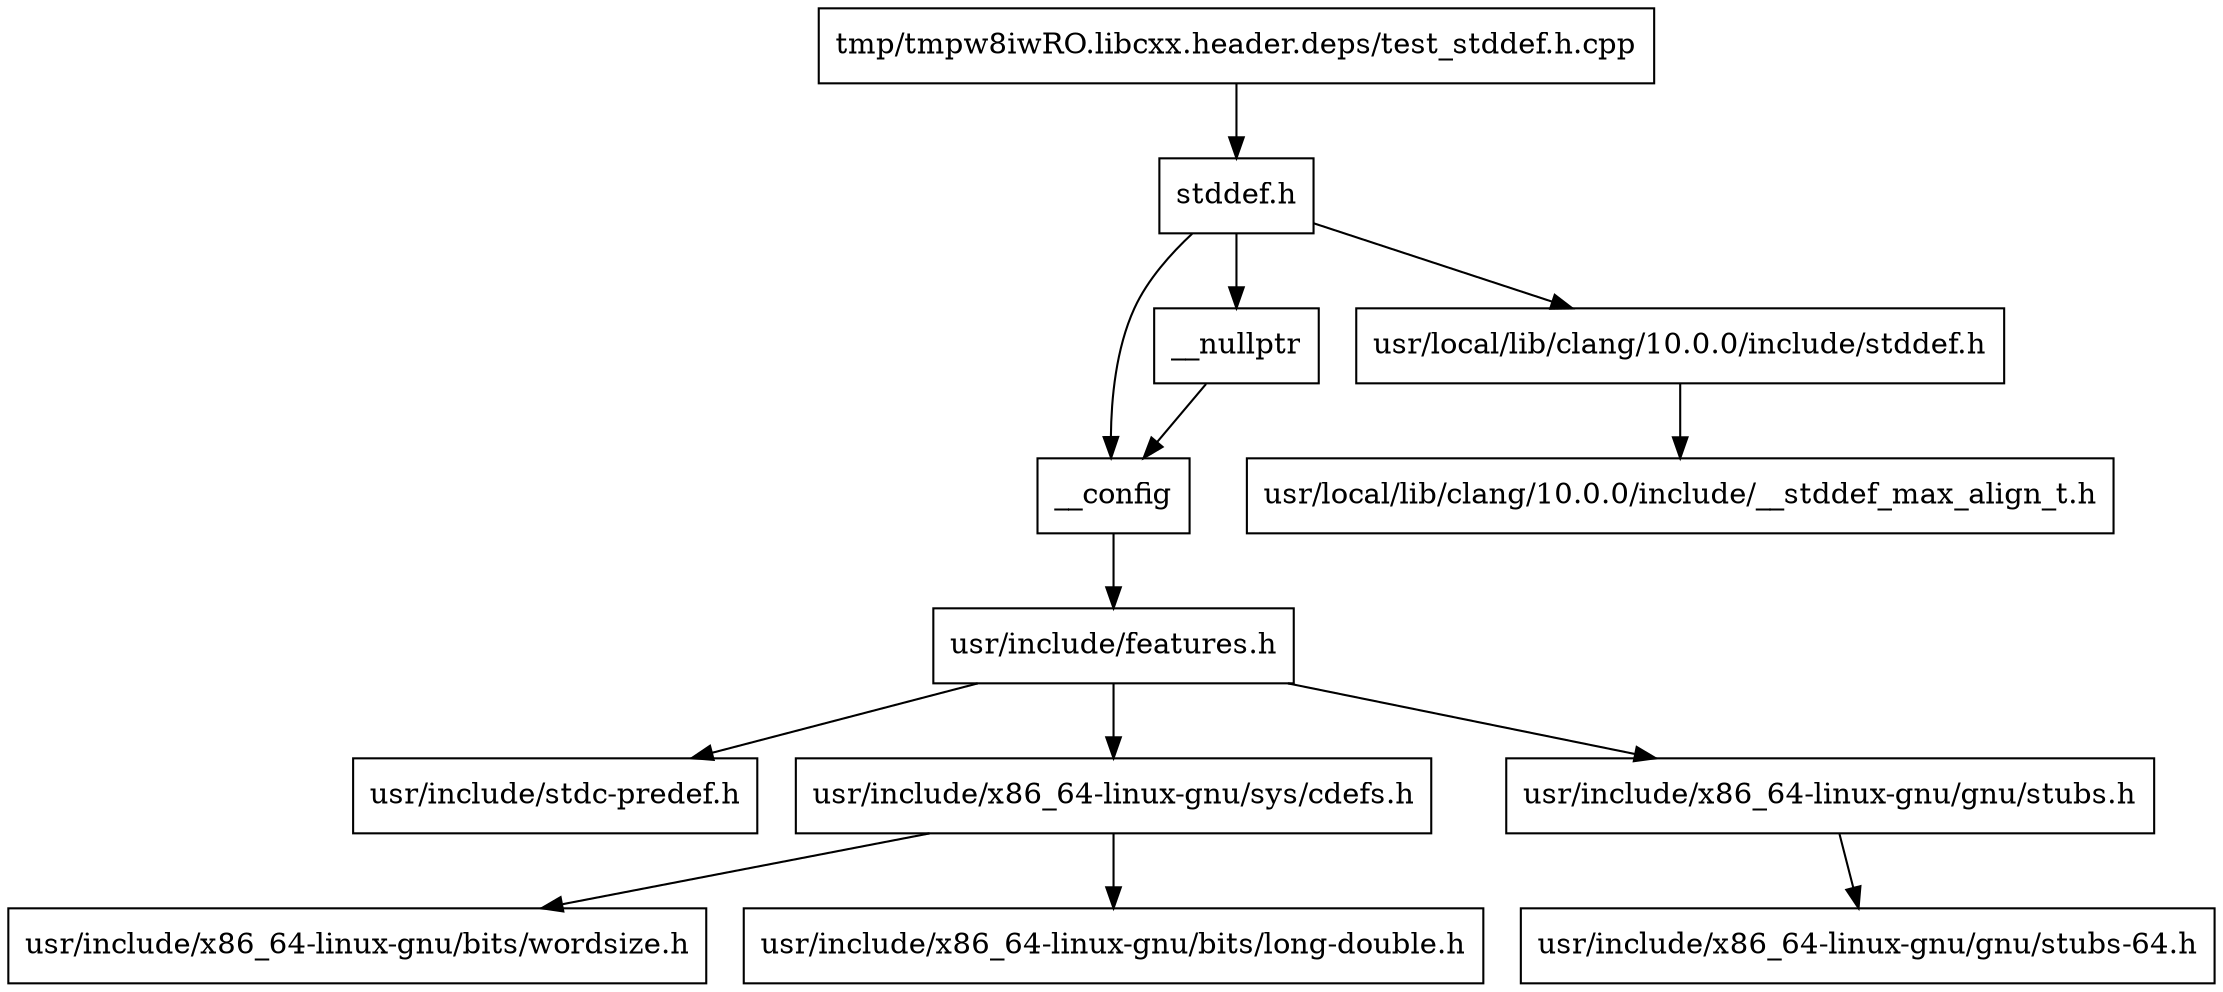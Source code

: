 digraph "dependencies" {
  header_1 [ shape="box", label="stddef.h"];
  header_0 [ shape="box", label="tmp/tmpw8iwRO.libcxx.header.deps/test_stddef.h.cpp"];
  header_2 [ shape="box", label="__config"];
  header_3 [ shape="box", label="usr/include/features.h"];
  header_4 [ shape="box", label="usr/include/stdc-predef.h"];
  header_5 [ shape="box", label="usr/include/x86_64-linux-gnu/sys/cdefs.h"];
  header_6 [ shape="box", label="usr/include/x86_64-linux-gnu/bits/wordsize.h"];
  header_7 [ shape="box", label="usr/include/x86_64-linux-gnu/bits/long-double.h"];
  header_8 [ shape="box", label="usr/include/x86_64-linux-gnu/gnu/stubs.h"];
  header_9 [ shape="box", label="usr/include/x86_64-linux-gnu/gnu/stubs-64.h"];
  header_11 [ shape="box", label="usr/local/lib/clang/10.0.0/include/stddef.h"];
  header_12 [ shape="box", label="usr/local/lib/clang/10.0.0/include/__stddef_max_align_t.h"];
  header_13 [ shape="box", label="__nullptr"];
  header_0 -> header_1;
  header_2 -> header_3;
  header_8 -> header_9;
  header_13 -> header_2;
  header_1 -> header_2;
  header_1 -> header_11;
  header_1 -> header_13;
  header_11 -> header_12;
  header_3 -> header_4;
  header_3 -> header_5;
  header_3 -> header_8;
  header_5 -> header_6;
  header_5 -> header_7;
}
